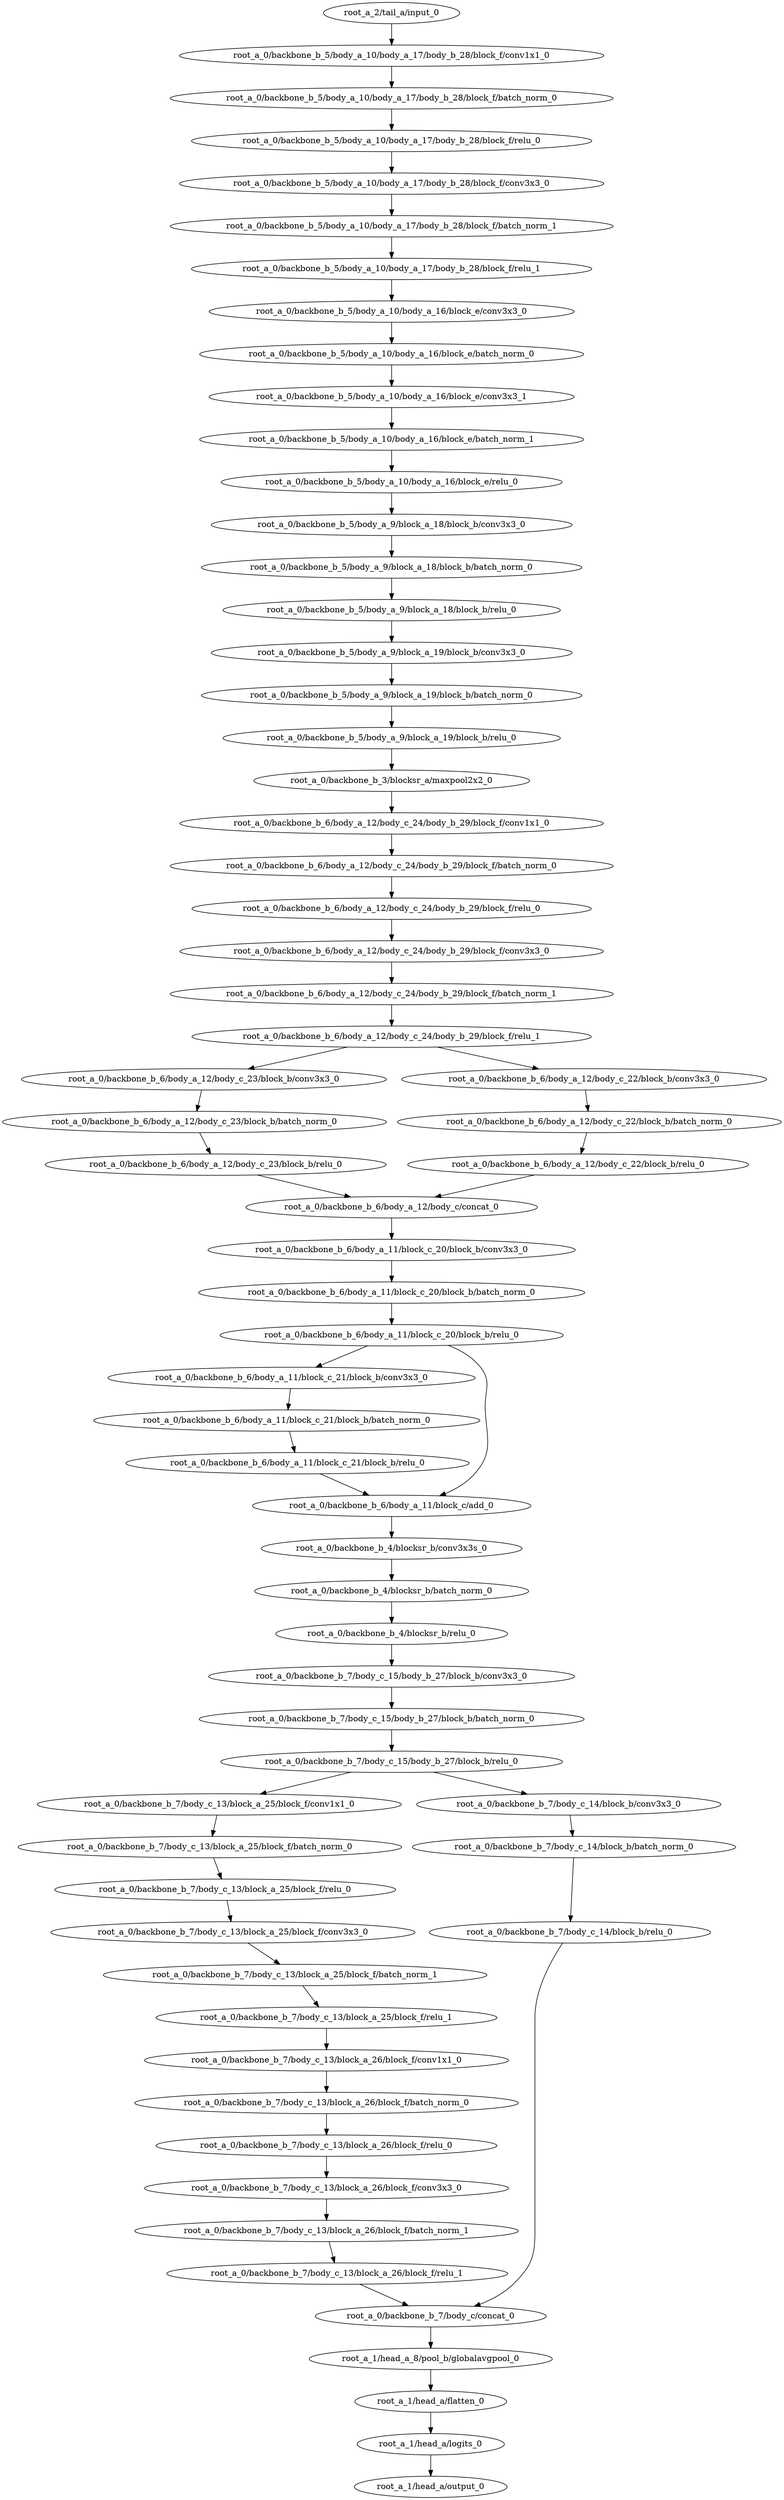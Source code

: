 digraph root_a {
	"root_a_2/tail_a/input_0"
	"root_a_0/backbone_b_5/body_a_10/body_a_17/body_b_28/block_f/conv1x1_0"
	"root_a_0/backbone_b_5/body_a_10/body_a_17/body_b_28/block_f/batch_norm_0"
	"root_a_0/backbone_b_5/body_a_10/body_a_17/body_b_28/block_f/relu_0"
	"root_a_0/backbone_b_5/body_a_10/body_a_17/body_b_28/block_f/conv3x3_0"
	"root_a_0/backbone_b_5/body_a_10/body_a_17/body_b_28/block_f/batch_norm_1"
	"root_a_0/backbone_b_5/body_a_10/body_a_17/body_b_28/block_f/relu_1"
	"root_a_0/backbone_b_5/body_a_10/body_a_16/block_e/conv3x3_0"
	"root_a_0/backbone_b_5/body_a_10/body_a_16/block_e/batch_norm_0"
	"root_a_0/backbone_b_5/body_a_10/body_a_16/block_e/conv3x3_1"
	"root_a_0/backbone_b_5/body_a_10/body_a_16/block_e/batch_norm_1"
	"root_a_0/backbone_b_5/body_a_10/body_a_16/block_e/relu_0"
	"root_a_0/backbone_b_5/body_a_9/block_a_18/block_b/conv3x3_0"
	"root_a_0/backbone_b_5/body_a_9/block_a_18/block_b/batch_norm_0"
	"root_a_0/backbone_b_5/body_a_9/block_a_18/block_b/relu_0"
	"root_a_0/backbone_b_5/body_a_9/block_a_19/block_b/conv3x3_0"
	"root_a_0/backbone_b_5/body_a_9/block_a_19/block_b/batch_norm_0"
	"root_a_0/backbone_b_5/body_a_9/block_a_19/block_b/relu_0"
	"root_a_0/backbone_b_3/blocksr_a/maxpool2x2_0"
	"root_a_0/backbone_b_6/body_a_12/body_c_24/body_b_29/block_f/conv1x1_0"
	"root_a_0/backbone_b_6/body_a_12/body_c_24/body_b_29/block_f/batch_norm_0"
	"root_a_0/backbone_b_6/body_a_12/body_c_24/body_b_29/block_f/relu_0"
	"root_a_0/backbone_b_6/body_a_12/body_c_24/body_b_29/block_f/conv3x3_0"
	"root_a_0/backbone_b_6/body_a_12/body_c_24/body_b_29/block_f/batch_norm_1"
	"root_a_0/backbone_b_6/body_a_12/body_c_24/body_b_29/block_f/relu_1"
	"root_a_0/backbone_b_6/body_a_12/body_c_23/block_b/conv3x3_0"
	"root_a_0/backbone_b_6/body_a_12/body_c_23/block_b/batch_norm_0"
	"root_a_0/backbone_b_6/body_a_12/body_c_23/block_b/relu_0"
	"root_a_0/backbone_b_6/body_a_12/body_c_22/block_b/conv3x3_0"
	"root_a_0/backbone_b_6/body_a_12/body_c_22/block_b/batch_norm_0"
	"root_a_0/backbone_b_6/body_a_12/body_c_22/block_b/relu_0"
	"root_a_0/backbone_b_6/body_a_12/body_c/concat_0"
	"root_a_0/backbone_b_6/body_a_11/block_c_20/block_b/conv3x3_0"
	"root_a_0/backbone_b_6/body_a_11/block_c_20/block_b/batch_norm_0"
	"root_a_0/backbone_b_6/body_a_11/block_c_20/block_b/relu_0"
	"root_a_0/backbone_b_6/body_a_11/block_c_21/block_b/conv3x3_0"
	"root_a_0/backbone_b_6/body_a_11/block_c_21/block_b/batch_norm_0"
	"root_a_0/backbone_b_6/body_a_11/block_c_21/block_b/relu_0"
	"root_a_0/backbone_b_6/body_a_11/block_c/add_0"
	"root_a_0/backbone_b_4/blocksr_b/conv3x3s_0"
	"root_a_0/backbone_b_4/blocksr_b/batch_norm_0"
	"root_a_0/backbone_b_4/blocksr_b/relu_0"
	"root_a_0/backbone_b_7/body_c_15/body_b_27/block_b/conv3x3_0"
	"root_a_0/backbone_b_7/body_c_15/body_b_27/block_b/batch_norm_0"
	"root_a_0/backbone_b_7/body_c_15/body_b_27/block_b/relu_0"
	"root_a_0/backbone_b_7/body_c_13/block_a_25/block_f/conv1x1_0"
	"root_a_0/backbone_b_7/body_c_13/block_a_25/block_f/batch_norm_0"
	"root_a_0/backbone_b_7/body_c_13/block_a_25/block_f/relu_0"
	"root_a_0/backbone_b_7/body_c_13/block_a_25/block_f/conv3x3_0"
	"root_a_0/backbone_b_7/body_c_13/block_a_25/block_f/batch_norm_1"
	"root_a_0/backbone_b_7/body_c_13/block_a_25/block_f/relu_1"
	"root_a_0/backbone_b_7/body_c_13/block_a_26/block_f/conv1x1_0"
	"root_a_0/backbone_b_7/body_c_13/block_a_26/block_f/batch_norm_0"
	"root_a_0/backbone_b_7/body_c_13/block_a_26/block_f/relu_0"
	"root_a_0/backbone_b_7/body_c_13/block_a_26/block_f/conv3x3_0"
	"root_a_0/backbone_b_7/body_c_13/block_a_26/block_f/batch_norm_1"
	"root_a_0/backbone_b_7/body_c_13/block_a_26/block_f/relu_1"
	"root_a_0/backbone_b_7/body_c_14/block_b/conv3x3_0"
	"root_a_0/backbone_b_7/body_c_14/block_b/batch_norm_0"
	"root_a_0/backbone_b_7/body_c_14/block_b/relu_0"
	"root_a_0/backbone_b_7/body_c/concat_0"
	"root_a_1/head_a_8/pool_b/globalavgpool_0"
	"root_a_1/head_a/flatten_0"
	"root_a_1/head_a/logits_0"
	"root_a_1/head_a/output_0"

	"root_a_2/tail_a/input_0" -> "root_a_0/backbone_b_5/body_a_10/body_a_17/body_b_28/block_f/conv1x1_0"
	"root_a_0/backbone_b_5/body_a_10/body_a_17/body_b_28/block_f/conv1x1_0" -> "root_a_0/backbone_b_5/body_a_10/body_a_17/body_b_28/block_f/batch_norm_0"
	"root_a_0/backbone_b_5/body_a_10/body_a_17/body_b_28/block_f/batch_norm_0" -> "root_a_0/backbone_b_5/body_a_10/body_a_17/body_b_28/block_f/relu_0"
	"root_a_0/backbone_b_5/body_a_10/body_a_17/body_b_28/block_f/relu_0" -> "root_a_0/backbone_b_5/body_a_10/body_a_17/body_b_28/block_f/conv3x3_0"
	"root_a_0/backbone_b_5/body_a_10/body_a_17/body_b_28/block_f/conv3x3_0" -> "root_a_0/backbone_b_5/body_a_10/body_a_17/body_b_28/block_f/batch_norm_1"
	"root_a_0/backbone_b_5/body_a_10/body_a_17/body_b_28/block_f/batch_norm_1" -> "root_a_0/backbone_b_5/body_a_10/body_a_17/body_b_28/block_f/relu_1"
	"root_a_0/backbone_b_5/body_a_10/body_a_17/body_b_28/block_f/relu_1" -> "root_a_0/backbone_b_5/body_a_10/body_a_16/block_e/conv3x3_0"
	"root_a_0/backbone_b_5/body_a_10/body_a_16/block_e/conv3x3_0" -> "root_a_0/backbone_b_5/body_a_10/body_a_16/block_e/batch_norm_0"
	"root_a_0/backbone_b_5/body_a_10/body_a_16/block_e/batch_norm_0" -> "root_a_0/backbone_b_5/body_a_10/body_a_16/block_e/conv3x3_1"
	"root_a_0/backbone_b_5/body_a_10/body_a_16/block_e/conv3x3_1" -> "root_a_0/backbone_b_5/body_a_10/body_a_16/block_e/batch_norm_1"
	"root_a_0/backbone_b_5/body_a_10/body_a_16/block_e/batch_norm_1" -> "root_a_0/backbone_b_5/body_a_10/body_a_16/block_e/relu_0"
	"root_a_0/backbone_b_5/body_a_10/body_a_16/block_e/relu_0" -> "root_a_0/backbone_b_5/body_a_9/block_a_18/block_b/conv3x3_0"
	"root_a_0/backbone_b_5/body_a_9/block_a_18/block_b/conv3x3_0" -> "root_a_0/backbone_b_5/body_a_9/block_a_18/block_b/batch_norm_0"
	"root_a_0/backbone_b_5/body_a_9/block_a_18/block_b/batch_norm_0" -> "root_a_0/backbone_b_5/body_a_9/block_a_18/block_b/relu_0"
	"root_a_0/backbone_b_5/body_a_9/block_a_18/block_b/relu_0" -> "root_a_0/backbone_b_5/body_a_9/block_a_19/block_b/conv3x3_0"
	"root_a_0/backbone_b_5/body_a_9/block_a_19/block_b/conv3x3_0" -> "root_a_0/backbone_b_5/body_a_9/block_a_19/block_b/batch_norm_0"
	"root_a_0/backbone_b_5/body_a_9/block_a_19/block_b/batch_norm_0" -> "root_a_0/backbone_b_5/body_a_9/block_a_19/block_b/relu_0"
	"root_a_0/backbone_b_5/body_a_9/block_a_19/block_b/relu_0" -> "root_a_0/backbone_b_3/blocksr_a/maxpool2x2_0"
	"root_a_0/backbone_b_3/blocksr_a/maxpool2x2_0" -> "root_a_0/backbone_b_6/body_a_12/body_c_24/body_b_29/block_f/conv1x1_0"
	"root_a_0/backbone_b_6/body_a_12/body_c_24/body_b_29/block_f/conv1x1_0" -> "root_a_0/backbone_b_6/body_a_12/body_c_24/body_b_29/block_f/batch_norm_0"
	"root_a_0/backbone_b_6/body_a_12/body_c_24/body_b_29/block_f/batch_norm_0" -> "root_a_0/backbone_b_6/body_a_12/body_c_24/body_b_29/block_f/relu_0"
	"root_a_0/backbone_b_6/body_a_12/body_c_24/body_b_29/block_f/relu_0" -> "root_a_0/backbone_b_6/body_a_12/body_c_24/body_b_29/block_f/conv3x3_0"
	"root_a_0/backbone_b_6/body_a_12/body_c_24/body_b_29/block_f/conv3x3_0" -> "root_a_0/backbone_b_6/body_a_12/body_c_24/body_b_29/block_f/batch_norm_1"
	"root_a_0/backbone_b_6/body_a_12/body_c_24/body_b_29/block_f/batch_norm_1" -> "root_a_0/backbone_b_6/body_a_12/body_c_24/body_b_29/block_f/relu_1"
	"root_a_0/backbone_b_6/body_a_12/body_c_24/body_b_29/block_f/relu_1" -> "root_a_0/backbone_b_6/body_a_12/body_c_23/block_b/conv3x3_0"
	"root_a_0/backbone_b_6/body_a_12/body_c_23/block_b/conv3x3_0" -> "root_a_0/backbone_b_6/body_a_12/body_c_23/block_b/batch_norm_0"
	"root_a_0/backbone_b_6/body_a_12/body_c_23/block_b/batch_norm_0" -> "root_a_0/backbone_b_6/body_a_12/body_c_23/block_b/relu_0"
	"root_a_0/backbone_b_6/body_a_12/body_c_24/body_b_29/block_f/relu_1" -> "root_a_0/backbone_b_6/body_a_12/body_c_22/block_b/conv3x3_0"
	"root_a_0/backbone_b_6/body_a_12/body_c_22/block_b/conv3x3_0" -> "root_a_0/backbone_b_6/body_a_12/body_c_22/block_b/batch_norm_0"
	"root_a_0/backbone_b_6/body_a_12/body_c_22/block_b/batch_norm_0" -> "root_a_0/backbone_b_6/body_a_12/body_c_22/block_b/relu_0"
	"root_a_0/backbone_b_6/body_a_12/body_c_23/block_b/relu_0" -> "root_a_0/backbone_b_6/body_a_12/body_c/concat_0"
	"root_a_0/backbone_b_6/body_a_12/body_c_22/block_b/relu_0" -> "root_a_0/backbone_b_6/body_a_12/body_c/concat_0"
	"root_a_0/backbone_b_6/body_a_12/body_c/concat_0" -> "root_a_0/backbone_b_6/body_a_11/block_c_20/block_b/conv3x3_0"
	"root_a_0/backbone_b_6/body_a_11/block_c_20/block_b/conv3x3_0" -> "root_a_0/backbone_b_6/body_a_11/block_c_20/block_b/batch_norm_0"
	"root_a_0/backbone_b_6/body_a_11/block_c_20/block_b/batch_norm_0" -> "root_a_0/backbone_b_6/body_a_11/block_c_20/block_b/relu_0"
	"root_a_0/backbone_b_6/body_a_11/block_c_20/block_b/relu_0" -> "root_a_0/backbone_b_6/body_a_11/block_c_21/block_b/conv3x3_0"
	"root_a_0/backbone_b_6/body_a_11/block_c_21/block_b/conv3x3_0" -> "root_a_0/backbone_b_6/body_a_11/block_c_21/block_b/batch_norm_0"
	"root_a_0/backbone_b_6/body_a_11/block_c_21/block_b/batch_norm_0" -> "root_a_0/backbone_b_6/body_a_11/block_c_21/block_b/relu_0"
	"root_a_0/backbone_b_6/body_a_11/block_c_20/block_b/relu_0" -> "root_a_0/backbone_b_6/body_a_11/block_c/add_0"
	"root_a_0/backbone_b_6/body_a_11/block_c_21/block_b/relu_0" -> "root_a_0/backbone_b_6/body_a_11/block_c/add_0"
	"root_a_0/backbone_b_6/body_a_11/block_c/add_0" -> "root_a_0/backbone_b_4/blocksr_b/conv3x3s_0"
	"root_a_0/backbone_b_4/blocksr_b/conv3x3s_0" -> "root_a_0/backbone_b_4/blocksr_b/batch_norm_0"
	"root_a_0/backbone_b_4/blocksr_b/batch_norm_0" -> "root_a_0/backbone_b_4/blocksr_b/relu_0"
	"root_a_0/backbone_b_4/blocksr_b/relu_0" -> "root_a_0/backbone_b_7/body_c_15/body_b_27/block_b/conv3x3_0"
	"root_a_0/backbone_b_7/body_c_15/body_b_27/block_b/conv3x3_0" -> "root_a_0/backbone_b_7/body_c_15/body_b_27/block_b/batch_norm_0"
	"root_a_0/backbone_b_7/body_c_15/body_b_27/block_b/batch_norm_0" -> "root_a_0/backbone_b_7/body_c_15/body_b_27/block_b/relu_0"
	"root_a_0/backbone_b_7/body_c_15/body_b_27/block_b/relu_0" -> "root_a_0/backbone_b_7/body_c_13/block_a_25/block_f/conv1x1_0"
	"root_a_0/backbone_b_7/body_c_13/block_a_25/block_f/conv1x1_0" -> "root_a_0/backbone_b_7/body_c_13/block_a_25/block_f/batch_norm_0"
	"root_a_0/backbone_b_7/body_c_13/block_a_25/block_f/batch_norm_0" -> "root_a_0/backbone_b_7/body_c_13/block_a_25/block_f/relu_0"
	"root_a_0/backbone_b_7/body_c_13/block_a_25/block_f/relu_0" -> "root_a_0/backbone_b_7/body_c_13/block_a_25/block_f/conv3x3_0"
	"root_a_0/backbone_b_7/body_c_13/block_a_25/block_f/conv3x3_0" -> "root_a_0/backbone_b_7/body_c_13/block_a_25/block_f/batch_norm_1"
	"root_a_0/backbone_b_7/body_c_13/block_a_25/block_f/batch_norm_1" -> "root_a_0/backbone_b_7/body_c_13/block_a_25/block_f/relu_1"
	"root_a_0/backbone_b_7/body_c_13/block_a_25/block_f/relu_1" -> "root_a_0/backbone_b_7/body_c_13/block_a_26/block_f/conv1x1_0"
	"root_a_0/backbone_b_7/body_c_13/block_a_26/block_f/conv1x1_0" -> "root_a_0/backbone_b_7/body_c_13/block_a_26/block_f/batch_norm_0"
	"root_a_0/backbone_b_7/body_c_13/block_a_26/block_f/batch_norm_0" -> "root_a_0/backbone_b_7/body_c_13/block_a_26/block_f/relu_0"
	"root_a_0/backbone_b_7/body_c_13/block_a_26/block_f/relu_0" -> "root_a_0/backbone_b_7/body_c_13/block_a_26/block_f/conv3x3_0"
	"root_a_0/backbone_b_7/body_c_13/block_a_26/block_f/conv3x3_0" -> "root_a_0/backbone_b_7/body_c_13/block_a_26/block_f/batch_norm_1"
	"root_a_0/backbone_b_7/body_c_13/block_a_26/block_f/batch_norm_1" -> "root_a_0/backbone_b_7/body_c_13/block_a_26/block_f/relu_1"
	"root_a_0/backbone_b_7/body_c_15/body_b_27/block_b/relu_0" -> "root_a_0/backbone_b_7/body_c_14/block_b/conv3x3_0"
	"root_a_0/backbone_b_7/body_c_14/block_b/conv3x3_0" -> "root_a_0/backbone_b_7/body_c_14/block_b/batch_norm_0"
	"root_a_0/backbone_b_7/body_c_14/block_b/batch_norm_0" -> "root_a_0/backbone_b_7/body_c_14/block_b/relu_0"
	"root_a_0/backbone_b_7/body_c_13/block_a_26/block_f/relu_1" -> "root_a_0/backbone_b_7/body_c/concat_0"
	"root_a_0/backbone_b_7/body_c_14/block_b/relu_0" -> "root_a_0/backbone_b_7/body_c/concat_0"
	"root_a_0/backbone_b_7/body_c/concat_0" -> "root_a_1/head_a_8/pool_b/globalavgpool_0"
	"root_a_1/head_a_8/pool_b/globalavgpool_0" -> "root_a_1/head_a/flatten_0"
	"root_a_1/head_a/flatten_0" -> "root_a_1/head_a/logits_0"
	"root_a_1/head_a/logits_0" -> "root_a_1/head_a/output_0"

}
